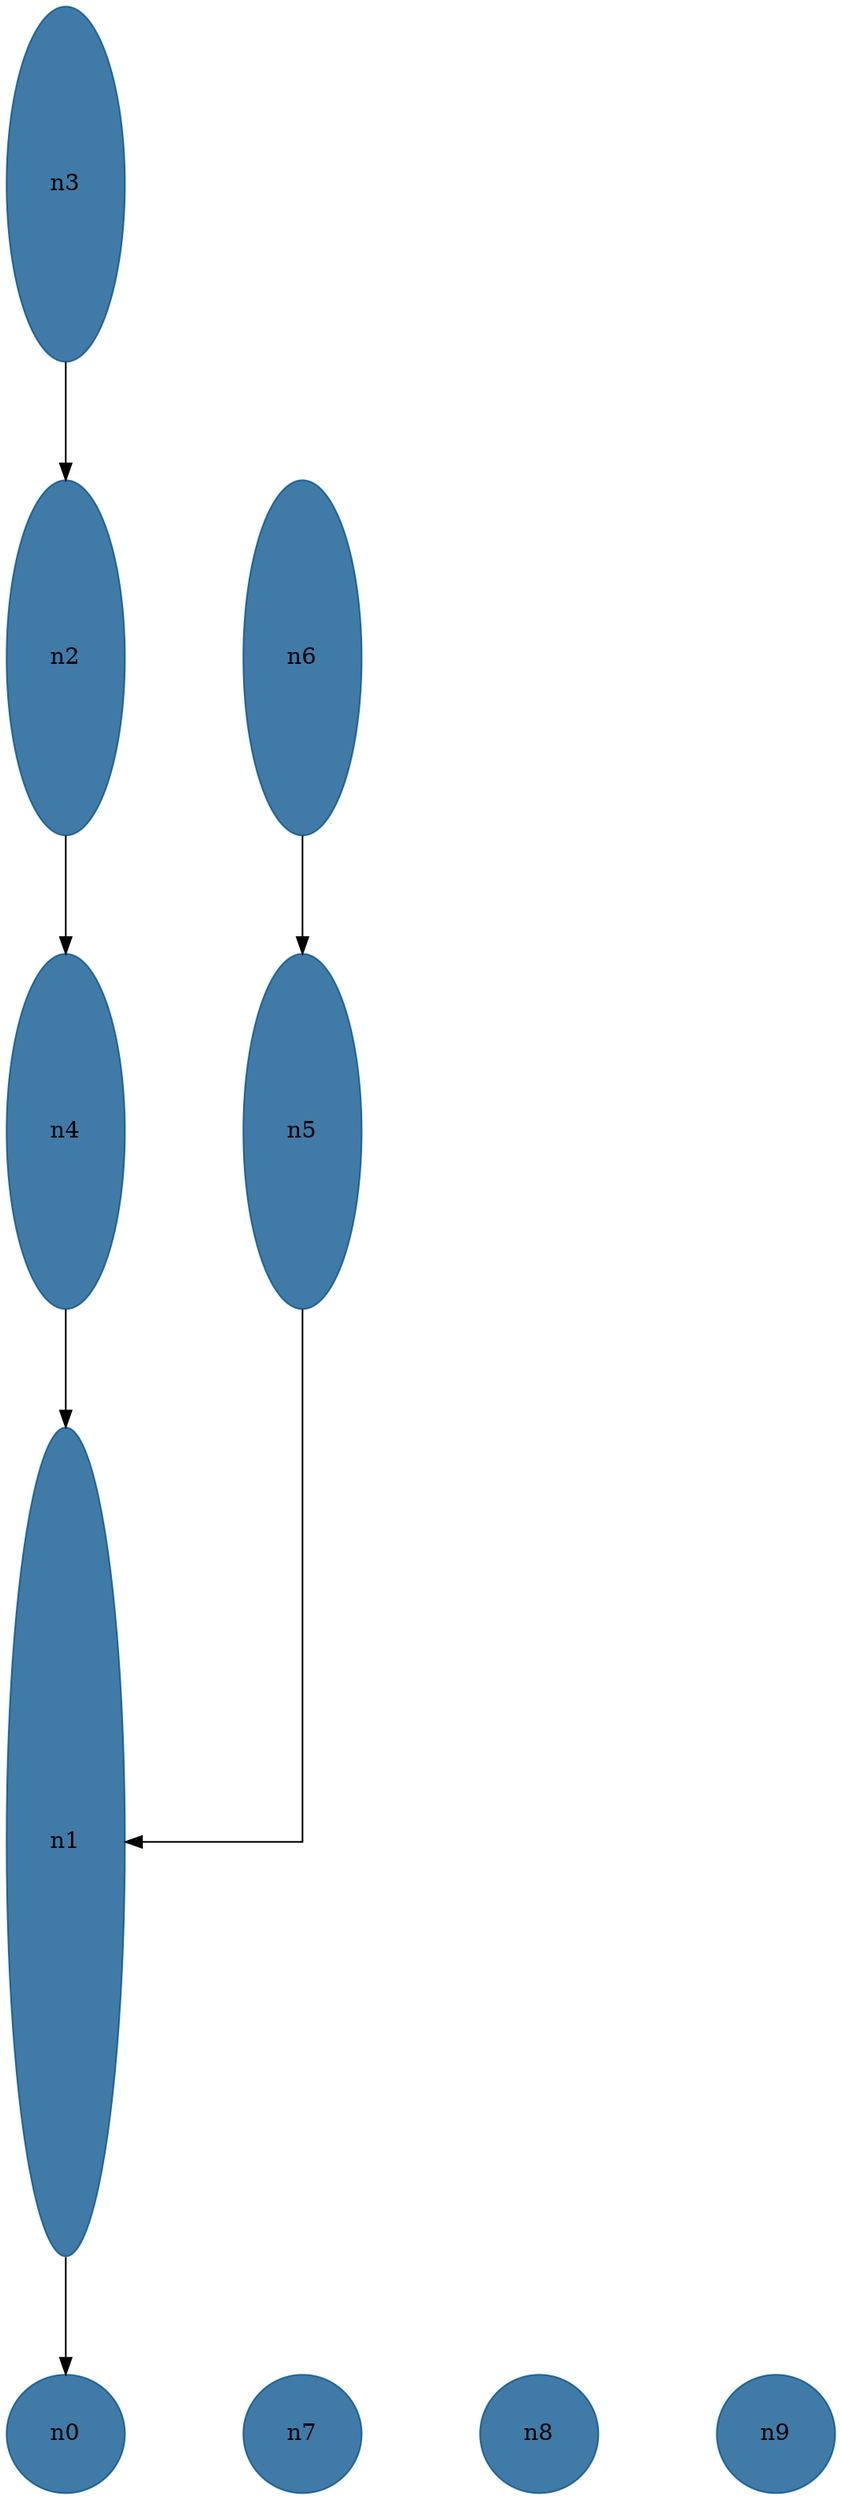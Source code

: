 //do not use DOT to generate pdf use NEATO or FDP
digraph{
layout="neato";
splines="ortho";
n3[shape="ellipse", style="filled", color="#004E8ABF", pos="0,21!", height="3", width="1"];
n3 -> n2;
n2[shape="ellipse", style="filled", color="#004E8ABF", pos="0,17!", height="3", width="1"];
n2 -> n4;
n6[shape="ellipse", style="filled", color="#004E8ABF", pos="2,17!", height="3", width="1"];
n6 -> n5;
n4[shape="ellipse", style="filled", color="#004E8ABF", pos="0,13!", height="3", width="1"];
n4 -> n1;
n5[shape="ellipse", style="filled", color="#004E8ABF", pos="2,13!", height="3", width="1"];
n5 -> n1;
n1[shape="ellipse", style="filled", color="#004E8ABF", pos="0,7!", height="7", width="1"];
n1 -> n0;
n0[shape="ellipse", style="filled", color="#004E8ABF", pos="0,2!", height="1", width="1"];
n7[shape="ellipse", style="filled", color="#004E8ABF", pos="2,2!", height="1", width="1"];
n8[shape="ellipse", style="filled", color="#004E8ABF", pos="4,2!", height="1", width="1"];
n9[shape="ellipse", style="filled", color="#004E8ABF", pos="6,2!", height="1", width="1"];
}